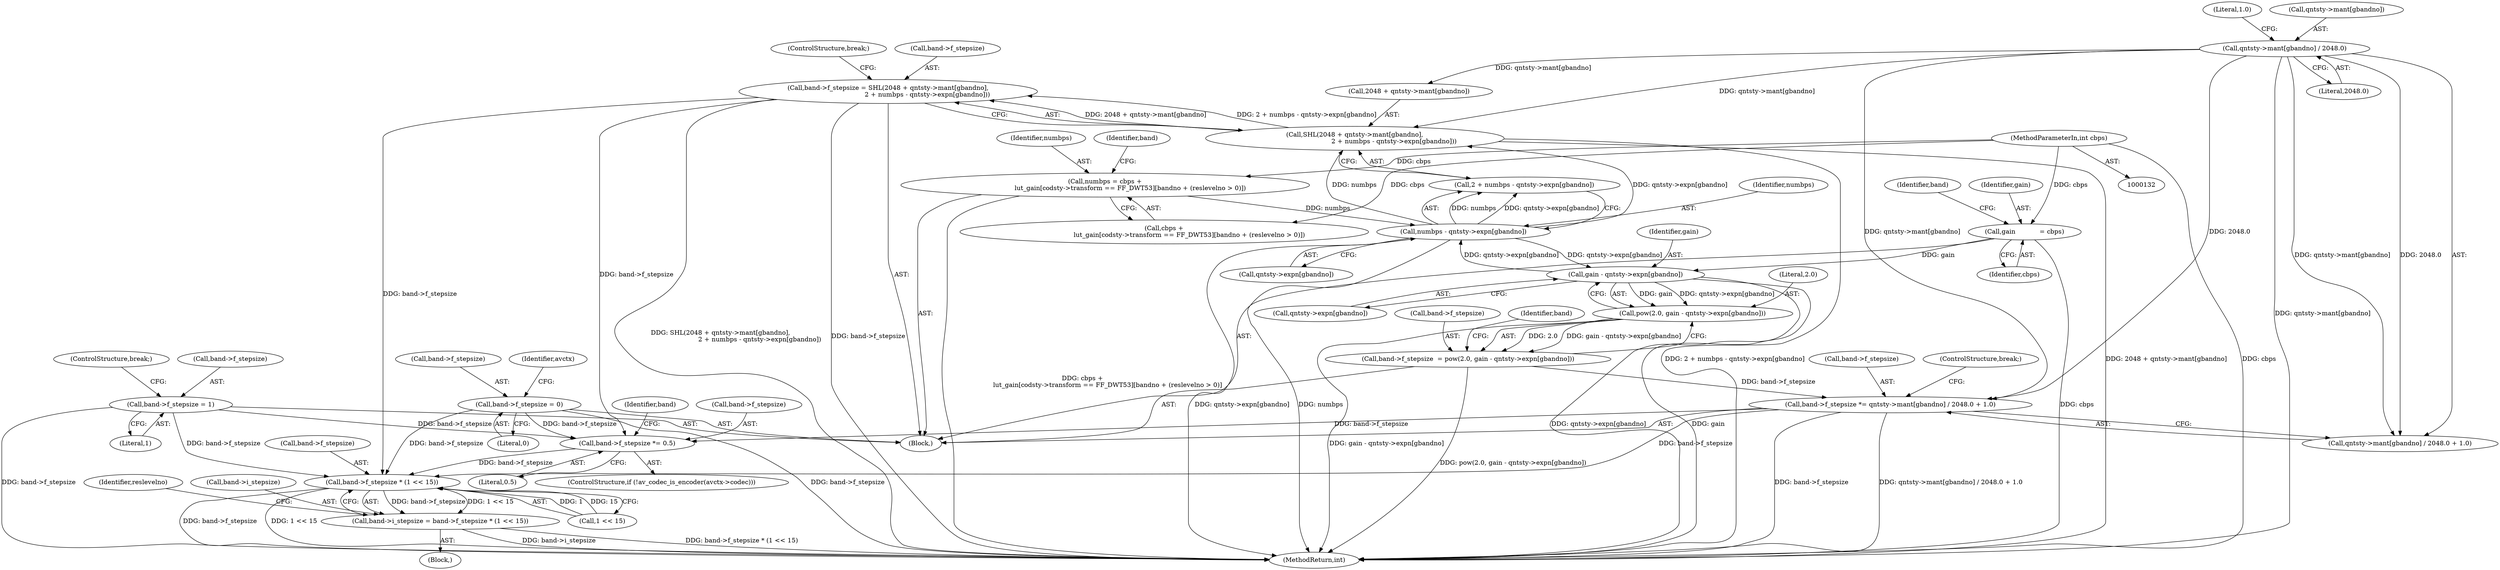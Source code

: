 digraph "0_FFmpeg_912ce9dd2080c5837285a471d750fa311e09b555_0@pointer" {
"1000646" [label="(Call,band->f_stepsize *= 0.5)"];
"1000552" [label="(Call,band->f_stepsize = 1)"];
"1000576" [label="(Call,band->f_stepsize = SHL(2048 + qntsty->mant[gbandno],\n                                       2 + numbps - qntsty->expn[gbandno]))"];
"1000580" [label="(Call,SHL(2048 + qntsty->mant[gbandno],\n                                       2 + numbps - qntsty->expn[gbandno]))"];
"1000620" [label="(Call,qntsty->mant[gbandno] / 2048.0)"];
"1000590" [label="(Call,numbps - qntsty->expn[gbandno])"];
"1000559" [label="(Call,numbps = cbps +\n                         lut_gain[codsty->transform == FF_DWT53][bandno + (reslevelno > 0)])"];
"1000136" [label="(MethodParameterIn,int cbps)"];
"1000608" [label="(Call,gain - qntsty->expn[gbandno])"];
"1000599" [label="(Call,gain            = cbps)"];
"1000630" [label="(Call,band->f_stepsize = 0)"];
"1000615" [label="(Call,band->f_stepsize *= qntsty->mant[gbandno] / 2048.0 + 1.0)"];
"1000602" [label="(Call,band->f_stepsize  = pow(2.0, gain - qntsty->expn[gbandno]))"];
"1000606" [label="(Call,pow(2.0, gain - qntsty->expn[gbandno]))"];
"1000655" [label="(Call,band->f_stepsize * (1 << 15))"];
"1000651" [label="(Call,band->i_stepsize = band->f_stepsize * (1 << 15))"];
"1000604" [label="(Identifier,band)"];
"1000603" [label="(Call,band->f_stepsize)"];
"1000552" [label="(Call,band->f_stepsize = 1)"];
"1000581" [label="(Call,2048 + qntsty->mant[gbandno])"];
"1000631" [label="(Call,band->f_stepsize)"];
"1000597" [label="(ControlStructure,break;)"];
"1000559" [label="(Call,numbps = cbps +\n                         lut_gain[codsty->transform == FF_DWT53][bandno + (reslevelno > 0)])"];
"1000636" [label="(Identifier,avctx)"];
"1000634" [label="(Literal,0)"];
"1000599" [label="(Call,gain            = cbps)"];
"1000609" [label="(Identifier,gain)"];
"1000580" [label="(Call,SHL(2048 + qntsty->mant[gbandno],\n                                       2 + numbps - qntsty->expn[gbandno]))"];
"1000646" [label="(Call,band->f_stepsize *= 0.5)"];
"1000619" [label="(Call,qntsty->mant[gbandno] / 2048.0 + 1.0)"];
"1000591" [label="(Identifier,numbps)"];
"1000608" [label="(Call,gain - qntsty->expn[gbandno])"];
"1000532" [label="(Block,)"];
"1000630" [label="(Call,band->f_stepsize = 0)"];
"1000615" [label="(Call,band->f_stepsize *= qntsty->mant[gbandno] / 2048.0 + 1.0)"];
"1000556" [label="(Literal,1)"];
"1000578" [label="(Identifier,band)"];
"1000616" [label="(Call,band->f_stepsize)"];
"1000606" [label="(Call,pow(2.0, gain - qntsty->expn[gbandno]))"];
"1000548" [label="(Block,)"];
"1000653" [label="(Identifier,band)"];
"1000576" [label="(Call,band->f_stepsize = SHL(2048 + qntsty->mant[gbandno],\n                                       2 + numbps - qntsty->expn[gbandno]))"];
"1000620" [label="(Call,qntsty->mant[gbandno] / 2048.0)"];
"1000602" [label="(Call,band->f_stepsize  = pow(2.0, gain - qntsty->expn[gbandno]))"];
"1000588" [label="(Call,2 + numbps - qntsty->expn[gbandno])"];
"1000655" [label="(Call,band->f_stepsize * (1 << 15))"];
"1000617" [label="(Identifier,band)"];
"1001573" [label="(MethodReturn,int)"];
"1000627" [label="(Literal,1.0)"];
"1000607" [label="(Literal,2.0)"];
"1000136" [label="(MethodParameterIn,int cbps)"];
"1000621" [label="(Call,qntsty->mant[gbandno])"];
"1000560" [label="(Identifier,numbps)"];
"1000659" [label="(Call,1 << 15)"];
"1000647" [label="(Call,band->f_stepsize)"];
"1000626" [label="(Literal,2048.0)"];
"1000592" [label="(Call,qntsty->expn[gbandno])"];
"1000628" [label="(ControlStructure,break;)"];
"1000656" [label="(Call,band->f_stepsize)"];
"1000640" [label="(ControlStructure,if (!av_codec_is_encoder(avctx->codec)))"];
"1000652" [label="(Call,band->i_stepsize)"];
"1000610" [label="(Call,qntsty->expn[gbandno])"];
"1000664" [label="(Identifier,reslevelno)"];
"1000650" [label="(Literal,0.5)"];
"1000561" [label="(Call,cbps +\n                         lut_gain[codsty->transform == FF_DWT53][bandno + (reslevelno > 0)])"];
"1000590" [label="(Call,numbps - qntsty->expn[gbandno])"];
"1000600" [label="(Identifier,gain)"];
"1000651" [label="(Call,band->i_stepsize = band->f_stepsize * (1 << 15))"];
"1000557" [label="(ControlStructure,break;)"];
"1000601" [label="(Identifier,cbps)"];
"1000553" [label="(Call,band->f_stepsize)"];
"1000577" [label="(Call,band->f_stepsize)"];
"1000646" -> "1000640"  [label="AST: "];
"1000646" -> "1000650"  [label="CFG: "];
"1000647" -> "1000646"  [label="AST: "];
"1000650" -> "1000646"  [label="AST: "];
"1000653" -> "1000646"  [label="CFG: "];
"1000552" -> "1000646"  [label="DDG: band->f_stepsize"];
"1000576" -> "1000646"  [label="DDG: band->f_stepsize"];
"1000630" -> "1000646"  [label="DDG: band->f_stepsize"];
"1000615" -> "1000646"  [label="DDG: band->f_stepsize"];
"1000646" -> "1000655"  [label="DDG: band->f_stepsize"];
"1000552" -> "1000548"  [label="AST: "];
"1000552" -> "1000556"  [label="CFG: "];
"1000553" -> "1000552"  [label="AST: "];
"1000556" -> "1000552"  [label="AST: "];
"1000557" -> "1000552"  [label="CFG: "];
"1000552" -> "1001573"  [label="DDG: band->f_stepsize"];
"1000552" -> "1000655"  [label="DDG: band->f_stepsize"];
"1000576" -> "1000548"  [label="AST: "];
"1000576" -> "1000580"  [label="CFG: "];
"1000577" -> "1000576"  [label="AST: "];
"1000580" -> "1000576"  [label="AST: "];
"1000597" -> "1000576"  [label="CFG: "];
"1000576" -> "1001573"  [label="DDG: SHL(2048 + qntsty->mant[gbandno],\n                                       2 + numbps - qntsty->expn[gbandno])"];
"1000576" -> "1001573"  [label="DDG: band->f_stepsize"];
"1000580" -> "1000576"  [label="DDG: 2048 + qntsty->mant[gbandno]"];
"1000580" -> "1000576"  [label="DDG: 2 + numbps - qntsty->expn[gbandno]"];
"1000576" -> "1000655"  [label="DDG: band->f_stepsize"];
"1000580" -> "1000588"  [label="CFG: "];
"1000581" -> "1000580"  [label="AST: "];
"1000588" -> "1000580"  [label="AST: "];
"1000580" -> "1001573"  [label="DDG: 2 + numbps - qntsty->expn[gbandno]"];
"1000580" -> "1001573"  [label="DDG: 2048 + qntsty->mant[gbandno]"];
"1000620" -> "1000580"  [label="DDG: qntsty->mant[gbandno]"];
"1000590" -> "1000580"  [label="DDG: numbps"];
"1000590" -> "1000580"  [label="DDG: qntsty->expn[gbandno]"];
"1000620" -> "1000619"  [label="AST: "];
"1000620" -> "1000626"  [label="CFG: "];
"1000621" -> "1000620"  [label="AST: "];
"1000626" -> "1000620"  [label="AST: "];
"1000627" -> "1000620"  [label="CFG: "];
"1000620" -> "1001573"  [label="DDG: qntsty->mant[gbandno]"];
"1000620" -> "1000581"  [label="DDG: qntsty->mant[gbandno]"];
"1000620" -> "1000615"  [label="DDG: qntsty->mant[gbandno]"];
"1000620" -> "1000615"  [label="DDG: 2048.0"];
"1000620" -> "1000619"  [label="DDG: qntsty->mant[gbandno]"];
"1000620" -> "1000619"  [label="DDG: 2048.0"];
"1000590" -> "1000588"  [label="AST: "];
"1000590" -> "1000592"  [label="CFG: "];
"1000591" -> "1000590"  [label="AST: "];
"1000592" -> "1000590"  [label="AST: "];
"1000588" -> "1000590"  [label="CFG: "];
"1000590" -> "1001573"  [label="DDG: qntsty->expn[gbandno]"];
"1000590" -> "1001573"  [label="DDG: numbps"];
"1000590" -> "1000588"  [label="DDG: numbps"];
"1000590" -> "1000588"  [label="DDG: qntsty->expn[gbandno]"];
"1000559" -> "1000590"  [label="DDG: numbps"];
"1000608" -> "1000590"  [label="DDG: qntsty->expn[gbandno]"];
"1000590" -> "1000608"  [label="DDG: qntsty->expn[gbandno]"];
"1000559" -> "1000548"  [label="AST: "];
"1000559" -> "1000561"  [label="CFG: "];
"1000560" -> "1000559"  [label="AST: "];
"1000561" -> "1000559"  [label="AST: "];
"1000578" -> "1000559"  [label="CFG: "];
"1000559" -> "1001573"  [label="DDG: cbps +\n                         lut_gain[codsty->transform == FF_DWT53][bandno + (reslevelno > 0)]"];
"1000136" -> "1000559"  [label="DDG: cbps"];
"1000136" -> "1000132"  [label="AST: "];
"1000136" -> "1001573"  [label="DDG: cbps"];
"1000136" -> "1000561"  [label="DDG: cbps"];
"1000136" -> "1000599"  [label="DDG: cbps"];
"1000608" -> "1000606"  [label="AST: "];
"1000608" -> "1000610"  [label="CFG: "];
"1000609" -> "1000608"  [label="AST: "];
"1000610" -> "1000608"  [label="AST: "];
"1000606" -> "1000608"  [label="CFG: "];
"1000608" -> "1001573"  [label="DDG: qntsty->expn[gbandno]"];
"1000608" -> "1001573"  [label="DDG: gain"];
"1000608" -> "1000606"  [label="DDG: gain"];
"1000608" -> "1000606"  [label="DDG: qntsty->expn[gbandno]"];
"1000599" -> "1000608"  [label="DDG: gain"];
"1000599" -> "1000548"  [label="AST: "];
"1000599" -> "1000601"  [label="CFG: "];
"1000600" -> "1000599"  [label="AST: "];
"1000601" -> "1000599"  [label="AST: "];
"1000604" -> "1000599"  [label="CFG: "];
"1000599" -> "1001573"  [label="DDG: cbps"];
"1000630" -> "1000548"  [label="AST: "];
"1000630" -> "1000634"  [label="CFG: "];
"1000631" -> "1000630"  [label="AST: "];
"1000634" -> "1000630"  [label="AST: "];
"1000636" -> "1000630"  [label="CFG: "];
"1000630" -> "1001573"  [label="DDG: band->f_stepsize"];
"1000630" -> "1000655"  [label="DDG: band->f_stepsize"];
"1000615" -> "1000548"  [label="AST: "];
"1000615" -> "1000619"  [label="CFG: "];
"1000616" -> "1000615"  [label="AST: "];
"1000619" -> "1000615"  [label="AST: "];
"1000628" -> "1000615"  [label="CFG: "];
"1000615" -> "1001573"  [label="DDG: band->f_stepsize"];
"1000615" -> "1001573"  [label="DDG: qntsty->mant[gbandno] / 2048.0 + 1.0"];
"1000602" -> "1000615"  [label="DDG: band->f_stepsize"];
"1000615" -> "1000655"  [label="DDG: band->f_stepsize"];
"1000602" -> "1000548"  [label="AST: "];
"1000602" -> "1000606"  [label="CFG: "];
"1000603" -> "1000602"  [label="AST: "];
"1000606" -> "1000602"  [label="AST: "];
"1000617" -> "1000602"  [label="CFG: "];
"1000602" -> "1001573"  [label="DDG: pow(2.0, gain - qntsty->expn[gbandno])"];
"1000606" -> "1000602"  [label="DDG: 2.0"];
"1000606" -> "1000602"  [label="DDG: gain - qntsty->expn[gbandno]"];
"1000607" -> "1000606"  [label="AST: "];
"1000606" -> "1001573"  [label="DDG: gain - qntsty->expn[gbandno]"];
"1000655" -> "1000651"  [label="AST: "];
"1000655" -> "1000659"  [label="CFG: "];
"1000656" -> "1000655"  [label="AST: "];
"1000659" -> "1000655"  [label="AST: "];
"1000651" -> "1000655"  [label="CFG: "];
"1000655" -> "1001573"  [label="DDG: band->f_stepsize"];
"1000655" -> "1001573"  [label="DDG: 1 << 15"];
"1000655" -> "1000651"  [label="DDG: band->f_stepsize"];
"1000655" -> "1000651"  [label="DDG: 1 << 15"];
"1000659" -> "1000655"  [label="DDG: 1"];
"1000659" -> "1000655"  [label="DDG: 15"];
"1000651" -> "1000532"  [label="AST: "];
"1000652" -> "1000651"  [label="AST: "];
"1000664" -> "1000651"  [label="CFG: "];
"1000651" -> "1001573"  [label="DDG: band->f_stepsize * (1 << 15)"];
"1000651" -> "1001573"  [label="DDG: band->i_stepsize"];
}
